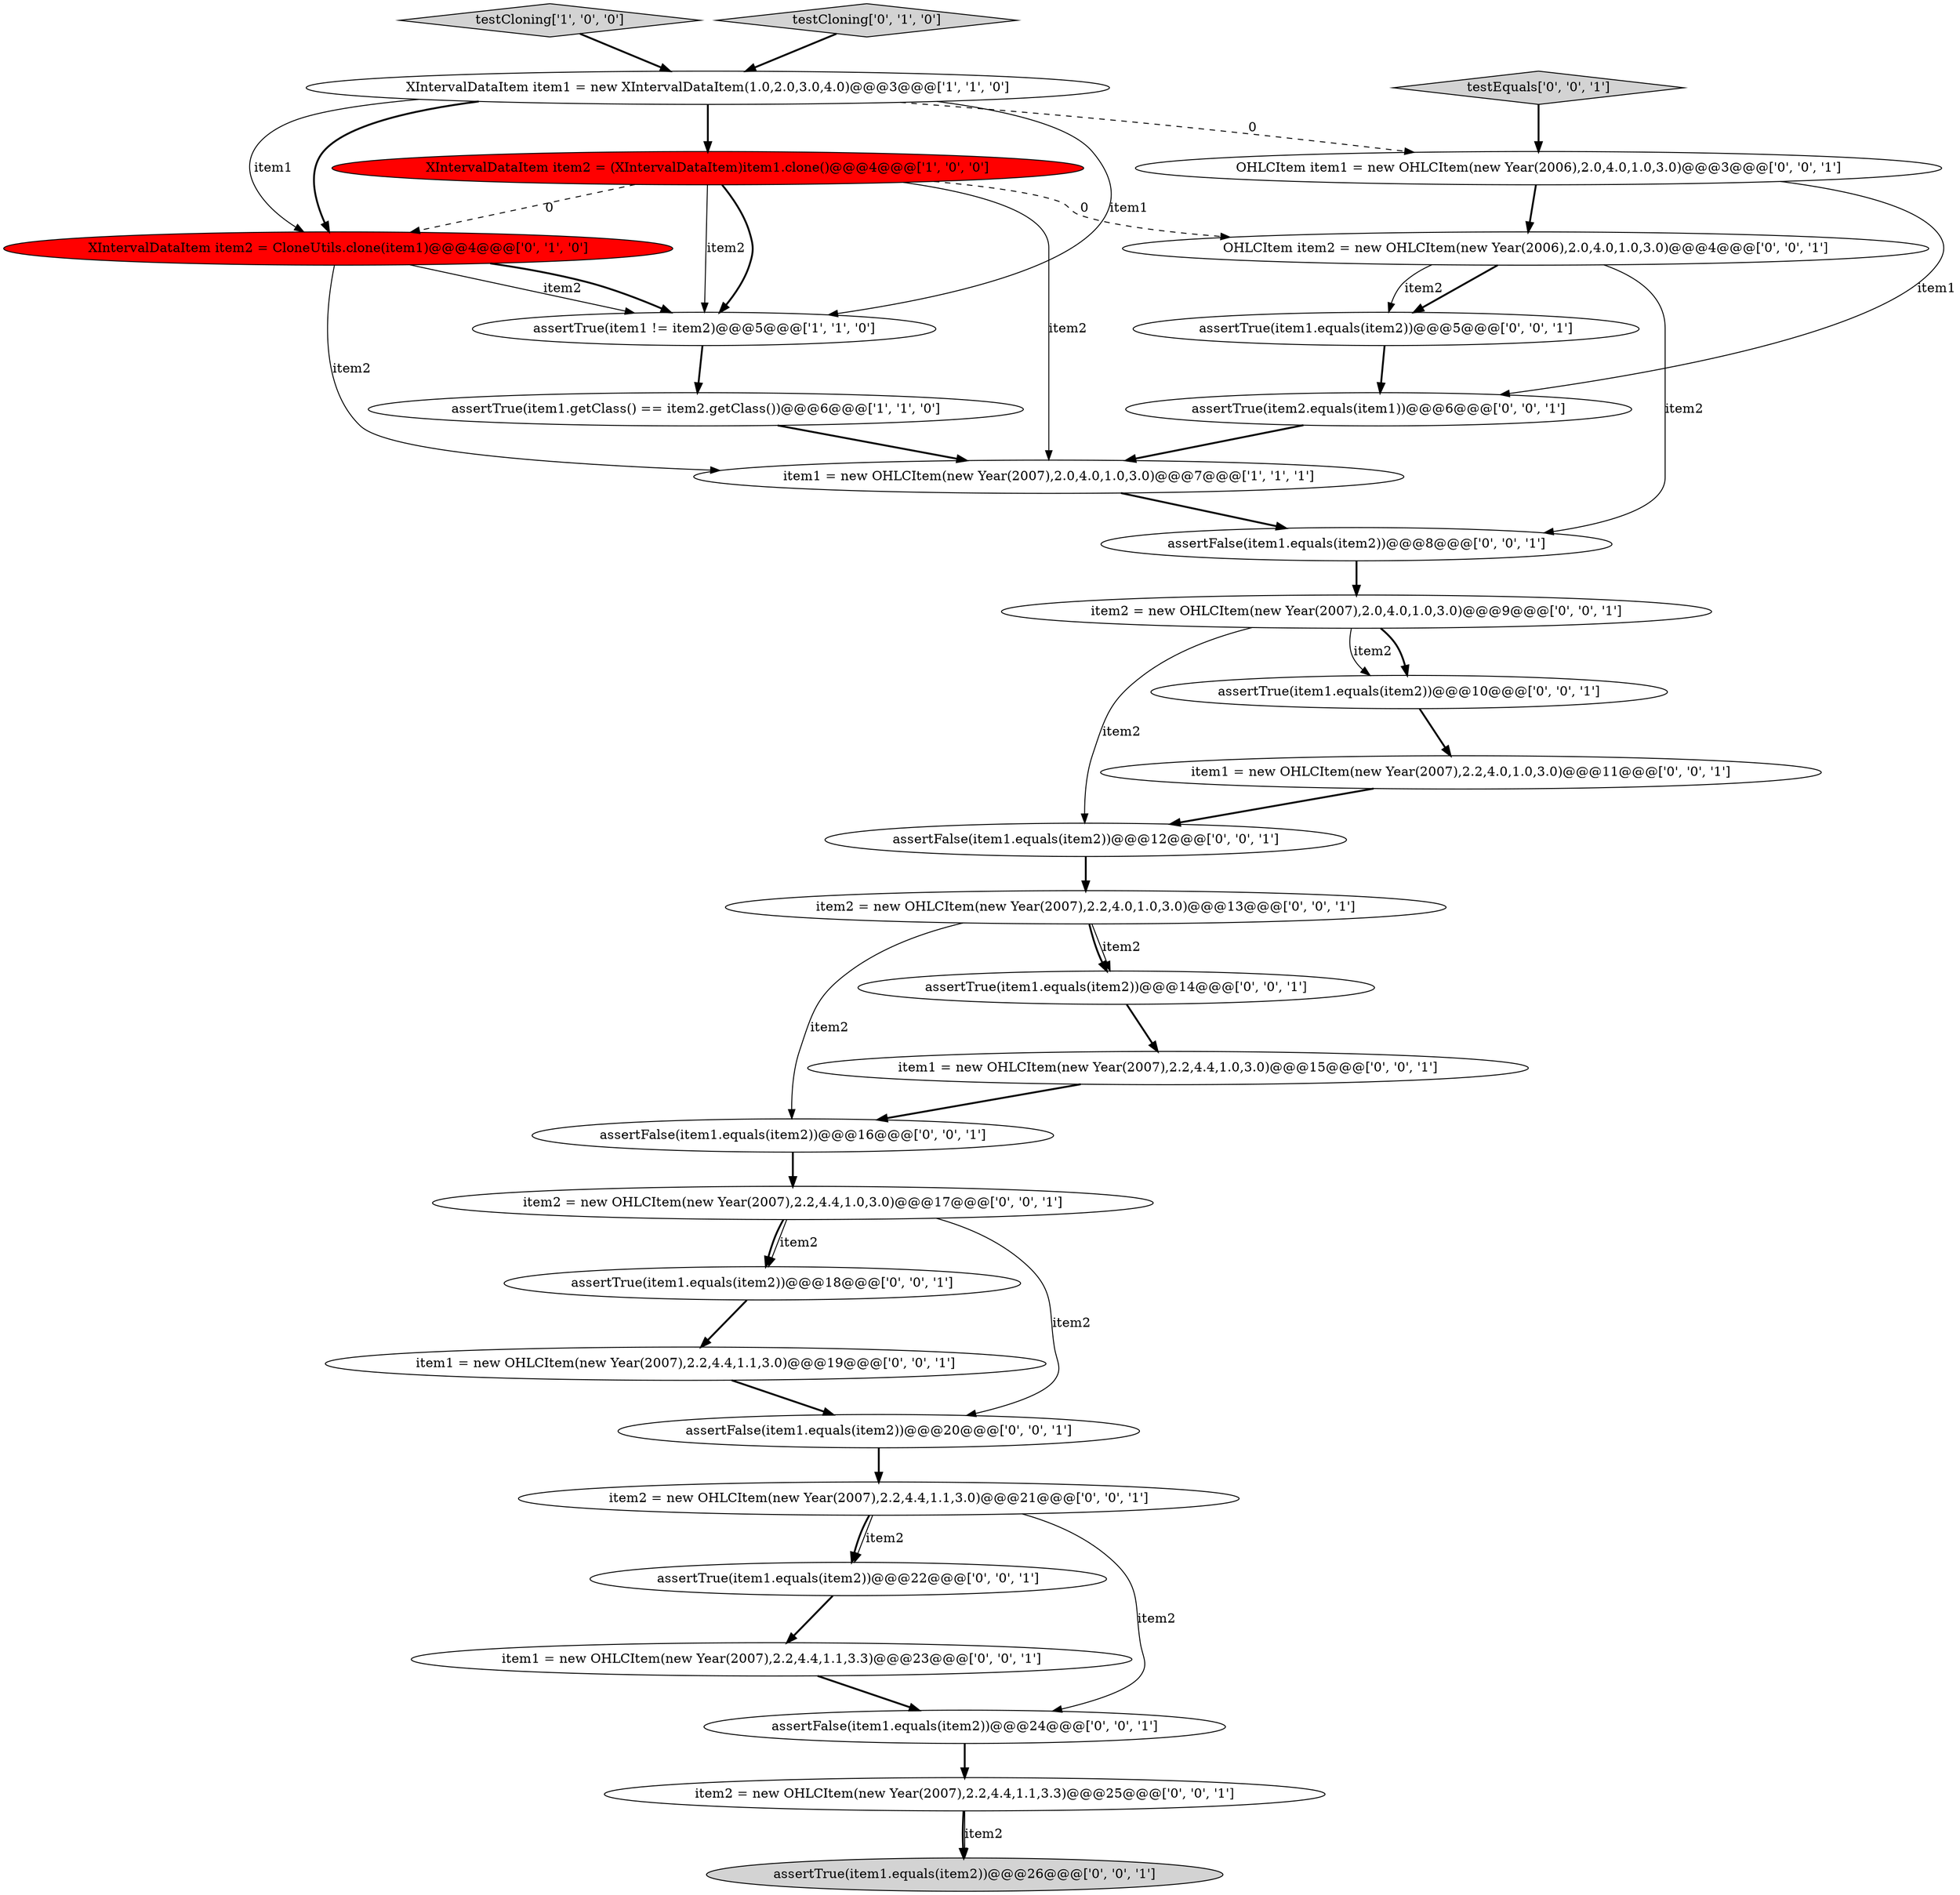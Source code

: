 digraph {
2 [style = filled, label = "XIntervalDataItem item2 = (XIntervalDataItem)item1.clone()@@@4@@@['1', '0', '0']", fillcolor = red, shape = ellipse image = "AAA1AAABBB1BBB"];
18 [style = filled, label = "item2 = new OHLCItem(new Year(2007),2.0,4.0,1.0,3.0)@@@9@@@['0', '0', '1']", fillcolor = white, shape = ellipse image = "AAA0AAABBB3BBB"];
7 [style = filled, label = "XIntervalDataItem item2 = CloneUtils.clone(item1)@@@4@@@['0', '1', '0']", fillcolor = red, shape = ellipse image = "AAA1AAABBB2BBB"];
21 [style = filled, label = "item1 = new OHLCItem(new Year(2007),2.2,4.4,1.1,3.3)@@@23@@@['0', '0', '1']", fillcolor = white, shape = ellipse image = "AAA0AAABBB3BBB"];
17 [style = filled, label = "OHLCItem item2 = new OHLCItem(new Year(2006),2.0,4.0,1.0,3.0)@@@4@@@['0', '0', '1']", fillcolor = white, shape = ellipse image = "AAA0AAABBB3BBB"];
19 [style = filled, label = "assertTrue(item1.equals(item2))@@@22@@@['0', '0', '1']", fillcolor = white, shape = ellipse image = "AAA0AAABBB3BBB"];
24 [style = filled, label = "assertTrue(item1.equals(item2))@@@14@@@['0', '0', '1']", fillcolor = white, shape = ellipse image = "AAA0AAABBB3BBB"];
22 [style = filled, label = "item2 = new OHLCItem(new Year(2007),2.2,4.0,1.0,3.0)@@@13@@@['0', '0', '1']", fillcolor = white, shape = ellipse image = "AAA0AAABBB3BBB"];
16 [style = filled, label = "assertTrue(item1.equals(item2))@@@26@@@['0', '0', '1']", fillcolor = lightgray, shape = ellipse image = "AAA0AAABBB3BBB"];
30 [style = filled, label = "assertTrue(item1.equals(item2))@@@10@@@['0', '0', '1']", fillcolor = white, shape = ellipse image = "AAA0AAABBB3BBB"];
28 [style = filled, label = "item1 = new OHLCItem(new Year(2007),2.2,4.0,1.0,3.0)@@@11@@@['0', '0', '1']", fillcolor = white, shape = ellipse image = "AAA0AAABBB3BBB"];
9 [style = filled, label = "OHLCItem item1 = new OHLCItem(new Year(2006),2.0,4.0,1.0,3.0)@@@3@@@['0', '0', '1']", fillcolor = white, shape = ellipse image = "AAA0AAABBB3BBB"];
27 [style = filled, label = "item2 = new OHLCItem(new Year(2007),2.2,4.4,1.1,3.0)@@@21@@@['0', '0', '1']", fillcolor = white, shape = ellipse image = "AAA0AAABBB3BBB"];
14 [style = filled, label = "item2 = new OHLCItem(new Year(2007),2.2,4.4,1.1,3.3)@@@25@@@['0', '0', '1']", fillcolor = white, shape = ellipse image = "AAA0AAABBB3BBB"];
1 [style = filled, label = "testCloning['1', '0', '0']", fillcolor = lightgray, shape = diamond image = "AAA0AAABBB1BBB"];
13 [style = filled, label = "assertFalse(item1.equals(item2))@@@24@@@['0', '0', '1']", fillcolor = white, shape = ellipse image = "AAA0AAABBB3BBB"];
0 [style = filled, label = "item1 = new OHLCItem(new Year(2007),2.0,4.0,1.0,3.0)@@@7@@@['1', '1', '1']", fillcolor = white, shape = ellipse image = "AAA0AAABBB1BBB"];
10 [style = filled, label = "assertTrue(item1.equals(item2))@@@5@@@['0', '0', '1']", fillcolor = white, shape = ellipse image = "AAA0AAABBB3BBB"];
25 [style = filled, label = "testEquals['0', '0', '1']", fillcolor = lightgray, shape = diamond image = "AAA0AAABBB3BBB"];
23 [style = filled, label = "assertTrue(item1.equals(item2))@@@18@@@['0', '0', '1']", fillcolor = white, shape = ellipse image = "AAA0AAABBB3BBB"];
6 [style = filled, label = "testCloning['0', '1', '0']", fillcolor = lightgray, shape = diamond image = "AAA0AAABBB2BBB"];
5 [style = filled, label = "assertTrue(item1 != item2)@@@5@@@['1', '1', '0']", fillcolor = white, shape = ellipse image = "AAA0AAABBB1BBB"];
20 [style = filled, label = "assertTrue(item2.equals(item1))@@@6@@@['0', '0', '1']", fillcolor = white, shape = ellipse image = "AAA0AAABBB3BBB"];
26 [style = filled, label = "assertFalse(item1.equals(item2))@@@16@@@['0', '0', '1']", fillcolor = white, shape = ellipse image = "AAA0AAABBB3BBB"];
15 [style = filled, label = "assertFalse(item1.equals(item2))@@@20@@@['0', '0', '1']", fillcolor = white, shape = ellipse image = "AAA0AAABBB3BBB"];
3 [style = filled, label = "XIntervalDataItem item1 = new XIntervalDataItem(1.0,2.0,3.0,4.0)@@@3@@@['1', '1', '0']", fillcolor = white, shape = ellipse image = "AAA0AAABBB1BBB"];
12 [style = filled, label = "item1 = new OHLCItem(new Year(2007),2.2,4.4,1.1,3.0)@@@19@@@['0', '0', '1']", fillcolor = white, shape = ellipse image = "AAA0AAABBB3BBB"];
11 [style = filled, label = "item2 = new OHLCItem(new Year(2007),2.2,4.4,1.0,3.0)@@@17@@@['0', '0', '1']", fillcolor = white, shape = ellipse image = "AAA0AAABBB3BBB"];
31 [style = filled, label = "assertFalse(item1.equals(item2))@@@8@@@['0', '0', '1']", fillcolor = white, shape = ellipse image = "AAA0AAABBB3BBB"];
8 [style = filled, label = "assertFalse(item1.equals(item2))@@@12@@@['0', '0', '1']", fillcolor = white, shape = ellipse image = "AAA0AAABBB3BBB"];
4 [style = filled, label = "assertTrue(item1.getClass() == item2.getClass())@@@6@@@['1', '1', '0']", fillcolor = white, shape = ellipse image = "AAA0AAABBB1BBB"];
29 [style = filled, label = "item1 = new OHLCItem(new Year(2007),2.2,4.4,1.0,3.0)@@@15@@@['0', '0', '1']", fillcolor = white, shape = ellipse image = "AAA0AAABBB3BBB"];
14->16 [style = bold, label=""];
17->10 [style = bold, label=""];
6->3 [style = bold, label=""];
7->5 [style = solid, label="item2"];
11->23 [style = solid, label="item2"];
10->20 [style = bold, label=""];
7->0 [style = solid, label="item2"];
18->8 [style = solid, label="item2"];
17->10 [style = solid, label="item2"];
20->0 [style = bold, label=""];
25->9 [style = bold, label=""];
12->15 [style = bold, label=""];
3->5 [style = solid, label="item1"];
1->3 [style = bold, label=""];
22->26 [style = solid, label="item2"];
18->30 [style = bold, label=""];
22->24 [style = solid, label="item2"];
9->17 [style = bold, label=""];
31->18 [style = bold, label=""];
24->29 [style = bold, label=""];
2->7 [style = dashed, label="0"];
2->17 [style = dashed, label="0"];
26->11 [style = bold, label=""];
9->20 [style = solid, label="item1"];
4->0 [style = bold, label=""];
8->22 [style = bold, label=""];
29->26 [style = bold, label=""];
18->30 [style = solid, label="item2"];
17->31 [style = solid, label="item2"];
3->7 [style = solid, label="item1"];
7->5 [style = bold, label=""];
11->15 [style = solid, label="item2"];
27->19 [style = solid, label="item2"];
30->28 [style = bold, label=""];
3->2 [style = bold, label=""];
3->7 [style = bold, label=""];
21->13 [style = bold, label=""];
3->9 [style = dashed, label="0"];
28->8 [style = bold, label=""];
5->4 [style = bold, label=""];
27->13 [style = solid, label="item2"];
23->12 [style = bold, label=""];
27->19 [style = bold, label=""];
22->24 [style = bold, label=""];
14->16 [style = solid, label="item2"];
2->0 [style = solid, label="item2"];
15->27 [style = bold, label=""];
2->5 [style = solid, label="item2"];
11->23 [style = bold, label=""];
13->14 [style = bold, label=""];
0->31 [style = bold, label=""];
2->5 [style = bold, label=""];
19->21 [style = bold, label=""];
}
